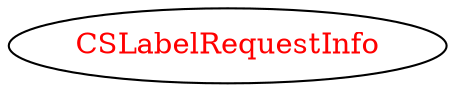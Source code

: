 digraph dependencyGraph {
 concentrate=true;
 ranksep="2.0";
 rankdir="LR"; 
 splines="ortho";
"CSLabelRequestInfo" [fontcolor="red"];
}